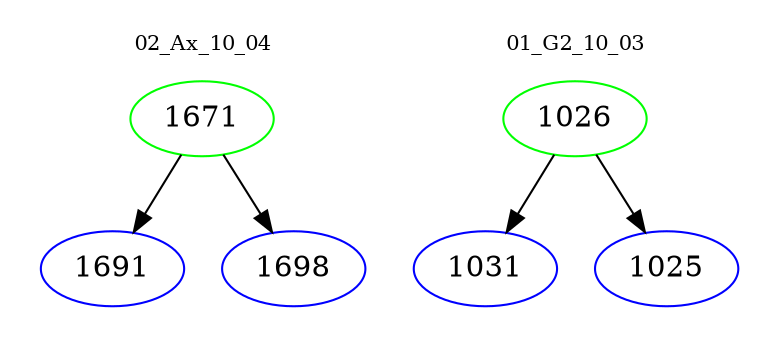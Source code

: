 digraph{
subgraph cluster_0 {
color = white
label = "02_Ax_10_04";
fontsize=10;
T0_1671 [label="1671", color="green"]
T0_1671 -> T0_1691 [color="black"]
T0_1691 [label="1691", color="blue"]
T0_1671 -> T0_1698 [color="black"]
T0_1698 [label="1698", color="blue"]
}
subgraph cluster_1 {
color = white
label = "01_G2_10_03";
fontsize=10;
T1_1026 [label="1026", color="green"]
T1_1026 -> T1_1031 [color="black"]
T1_1031 [label="1031", color="blue"]
T1_1026 -> T1_1025 [color="black"]
T1_1025 [label="1025", color="blue"]
}
}
